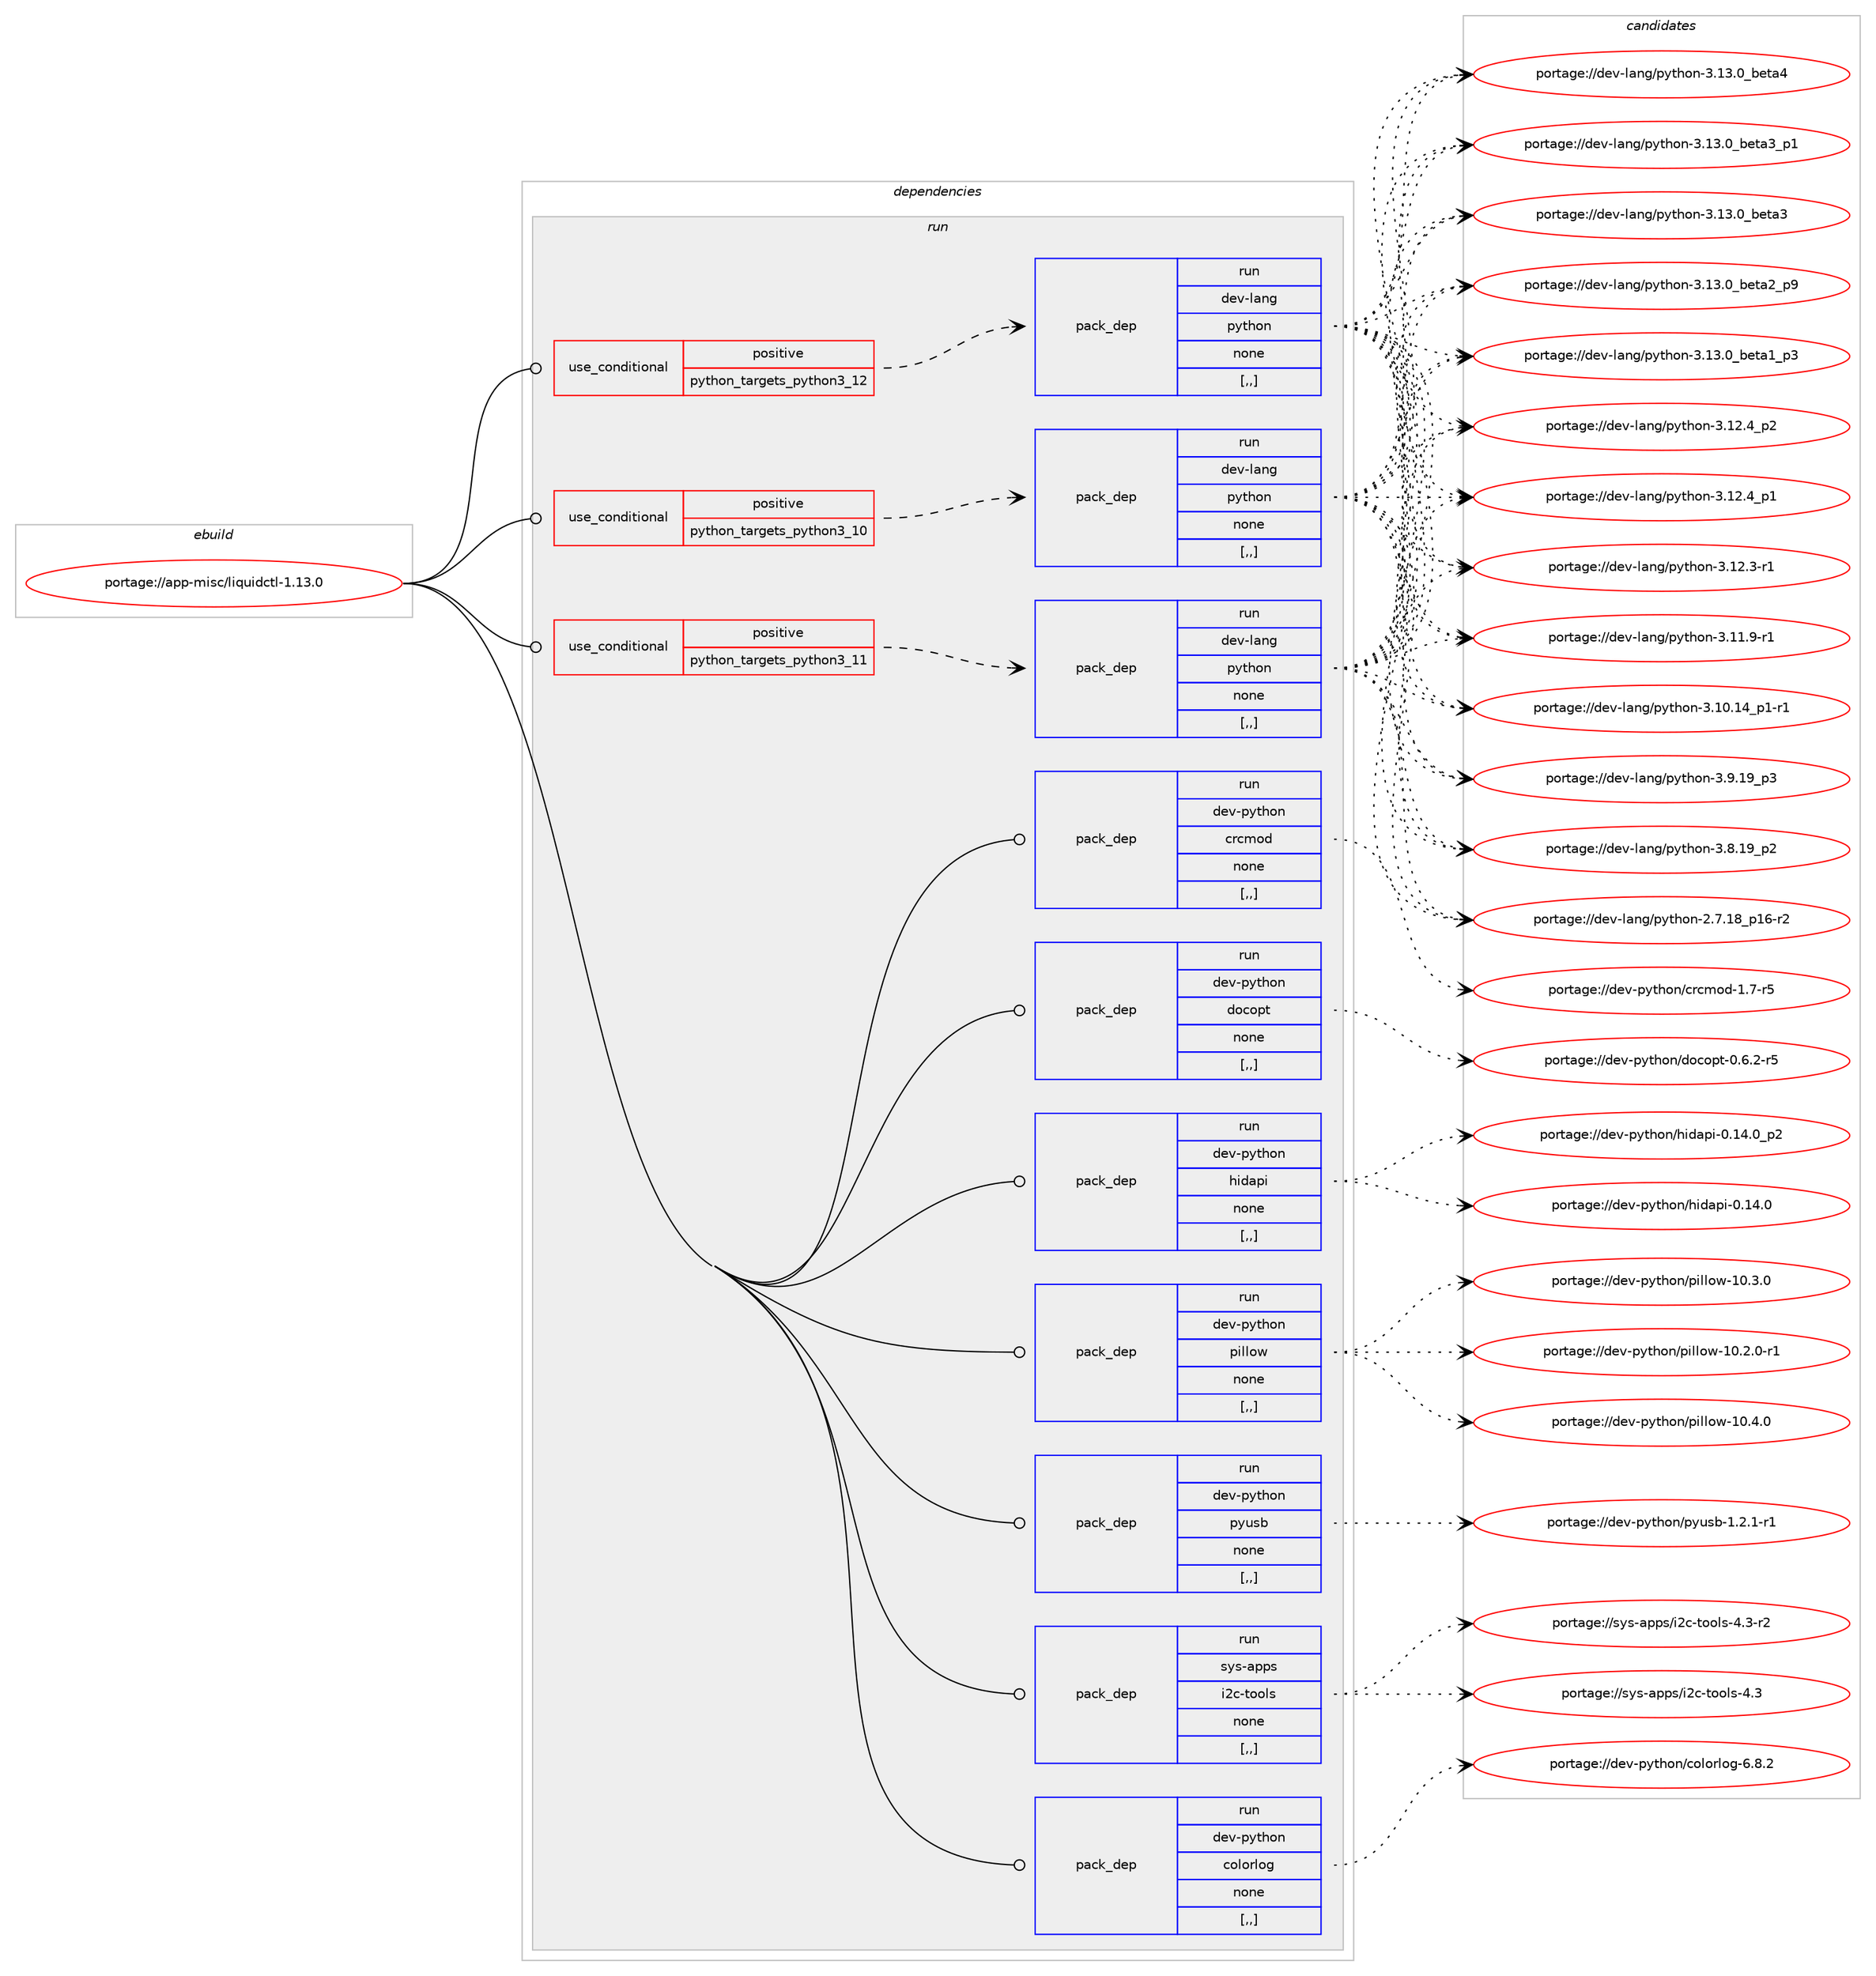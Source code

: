 digraph prolog {

# *************
# Graph options
# *************

newrank=true;
concentrate=true;
compound=true;
graph [rankdir=LR,fontname=Helvetica,fontsize=10,ranksep=1.5];#, ranksep=2.5, nodesep=0.2];
edge  [arrowhead=vee];
node  [fontname=Helvetica,fontsize=10];

# **********
# The ebuild
# **********

subgraph cluster_leftcol {
color=gray;
label=<<i>ebuild</i>>;
id [label="portage://app-misc/liquidctl-1.13.0", color=red, width=4, href="../app-misc/liquidctl-1.13.0.svg"];
}

# ****************
# The dependencies
# ****************

subgraph cluster_midcol {
color=gray;
label=<<i>dependencies</i>>;
subgraph cluster_compile {
fillcolor="#eeeeee";
style=filled;
label=<<i>compile</i>>;
}
subgraph cluster_compileandrun {
fillcolor="#eeeeee";
style=filled;
label=<<i>compile and run</i>>;
}
subgraph cluster_run {
fillcolor="#eeeeee";
style=filled;
label=<<i>run</i>>;
subgraph cond12312 {
dependency42460 [label=<<TABLE BORDER="0" CELLBORDER="1" CELLSPACING="0" CELLPADDING="4"><TR><TD ROWSPAN="3" CELLPADDING="10">use_conditional</TD></TR><TR><TD>positive</TD></TR><TR><TD>python_targets_python3_10</TD></TR></TABLE>>, shape=none, color=red];
subgraph pack29749 {
dependency42461 [label=<<TABLE BORDER="0" CELLBORDER="1" CELLSPACING="0" CELLPADDING="4" WIDTH="220"><TR><TD ROWSPAN="6" CELLPADDING="30">pack_dep</TD></TR><TR><TD WIDTH="110">run</TD></TR><TR><TD>dev-lang</TD></TR><TR><TD>python</TD></TR><TR><TD>none</TD></TR><TR><TD>[,,]</TD></TR></TABLE>>, shape=none, color=blue];
}
dependency42460:e -> dependency42461:w [weight=20,style="dashed",arrowhead="vee"];
}
id:e -> dependency42460:w [weight=20,style="solid",arrowhead="odot"];
subgraph cond12313 {
dependency42462 [label=<<TABLE BORDER="0" CELLBORDER="1" CELLSPACING="0" CELLPADDING="4"><TR><TD ROWSPAN="3" CELLPADDING="10">use_conditional</TD></TR><TR><TD>positive</TD></TR><TR><TD>python_targets_python3_11</TD></TR></TABLE>>, shape=none, color=red];
subgraph pack29750 {
dependency42463 [label=<<TABLE BORDER="0" CELLBORDER="1" CELLSPACING="0" CELLPADDING="4" WIDTH="220"><TR><TD ROWSPAN="6" CELLPADDING="30">pack_dep</TD></TR><TR><TD WIDTH="110">run</TD></TR><TR><TD>dev-lang</TD></TR><TR><TD>python</TD></TR><TR><TD>none</TD></TR><TR><TD>[,,]</TD></TR></TABLE>>, shape=none, color=blue];
}
dependency42462:e -> dependency42463:w [weight=20,style="dashed",arrowhead="vee"];
}
id:e -> dependency42462:w [weight=20,style="solid",arrowhead="odot"];
subgraph cond12314 {
dependency42464 [label=<<TABLE BORDER="0" CELLBORDER="1" CELLSPACING="0" CELLPADDING="4"><TR><TD ROWSPAN="3" CELLPADDING="10">use_conditional</TD></TR><TR><TD>positive</TD></TR><TR><TD>python_targets_python3_12</TD></TR></TABLE>>, shape=none, color=red];
subgraph pack29751 {
dependency42465 [label=<<TABLE BORDER="0" CELLBORDER="1" CELLSPACING="0" CELLPADDING="4" WIDTH="220"><TR><TD ROWSPAN="6" CELLPADDING="30">pack_dep</TD></TR><TR><TD WIDTH="110">run</TD></TR><TR><TD>dev-lang</TD></TR><TR><TD>python</TD></TR><TR><TD>none</TD></TR><TR><TD>[,,]</TD></TR></TABLE>>, shape=none, color=blue];
}
dependency42464:e -> dependency42465:w [weight=20,style="dashed",arrowhead="vee"];
}
id:e -> dependency42464:w [weight=20,style="solid",arrowhead="odot"];
subgraph pack29752 {
dependency42466 [label=<<TABLE BORDER="0" CELLBORDER="1" CELLSPACING="0" CELLPADDING="4" WIDTH="220"><TR><TD ROWSPAN="6" CELLPADDING="30">pack_dep</TD></TR><TR><TD WIDTH="110">run</TD></TR><TR><TD>dev-python</TD></TR><TR><TD>colorlog</TD></TR><TR><TD>none</TD></TR><TR><TD>[,,]</TD></TR></TABLE>>, shape=none, color=blue];
}
id:e -> dependency42466:w [weight=20,style="solid",arrowhead="odot"];
subgraph pack29753 {
dependency42467 [label=<<TABLE BORDER="0" CELLBORDER="1" CELLSPACING="0" CELLPADDING="4" WIDTH="220"><TR><TD ROWSPAN="6" CELLPADDING="30">pack_dep</TD></TR><TR><TD WIDTH="110">run</TD></TR><TR><TD>dev-python</TD></TR><TR><TD>crcmod</TD></TR><TR><TD>none</TD></TR><TR><TD>[,,]</TD></TR></TABLE>>, shape=none, color=blue];
}
id:e -> dependency42467:w [weight=20,style="solid",arrowhead="odot"];
subgraph pack29754 {
dependency42468 [label=<<TABLE BORDER="0" CELLBORDER="1" CELLSPACING="0" CELLPADDING="4" WIDTH="220"><TR><TD ROWSPAN="6" CELLPADDING="30">pack_dep</TD></TR><TR><TD WIDTH="110">run</TD></TR><TR><TD>dev-python</TD></TR><TR><TD>docopt</TD></TR><TR><TD>none</TD></TR><TR><TD>[,,]</TD></TR></TABLE>>, shape=none, color=blue];
}
id:e -> dependency42468:w [weight=20,style="solid",arrowhead="odot"];
subgraph pack29755 {
dependency42469 [label=<<TABLE BORDER="0" CELLBORDER="1" CELLSPACING="0" CELLPADDING="4" WIDTH="220"><TR><TD ROWSPAN="6" CELLPADDING="30">pack_dep</TD></TR><TR><TD WIDTH="110">run</TD></TR><TR><TD>dev-python</TD></TR><TR><TD>hidapi</TD></TR><TR><TD>none</TD></TR><TR><TD>[,,]</TD></TR></TABLE>>, shape=none, color=blue];
}
id:e -> dependency42469:w [weight=20,style="solid",arrowhead="odot"];
subgraph pack29756 {
dependency42470 [label=<<TABLE BORDER="0" CELLBORDER="1" CELLSPACING="0" CELLPADDING="4" WIDTH="220"><TR><TD ROWSPAN="6" CELLPADDING="30">pack_dep</TD></TR><TR><TD WIDTH="110">run</TD></TR><TR><TD>dev-python</TD></TR><TR><TD>pillow</TD></TR><TR><TD>none</TD></TR><TR><TD>[,,]</TD></TR></TABLE>>, shape=none, color=blue];
}
id:e -> dependency42470:w [weight=20,style="solid",arrowhead="odot"];
subgraph pack29757 {
dependency42471 [label=<<TABLE BORDER="0" CELLBORDER="1" CELLSPACING="0" CELLPADDING="4" WIDTH="220"><TR><TD ROWSPAN="6" CELLPADDING="30">pack_dep</TD></TR><TR><TD WIDTH="110">run</TD></TR><TR><TD>dev-python</TD></TR><TR><TD>pyusb</TD></TR><TR><TD>none</TD></TR><TR><TD>[,,]</TD></TR></TABLE>>, shape=none, color=blue];
}
id:e -> dependency42471:w [weight=20,style="solid",arrowhead="odot"];
subgraph pack29758 {
dependency42472 [label=<<TABLE BORDER="0" CELLBORDER="1" CELLSPACING="0" CELLPADDING="4" WIDTH="220"><TR><TD ROWSPAN="6" CELLPADDING="30">pack_dep</TD></TR><TR><TD WIDTH="110">run</TD></TR><TR><TD>sys-apps</TD></TR><TR><TD>i2c-tools</TD></TR><TR><TD>none</TD></TR><TR><TD>[,,]</TD></TR></TABLE>>, shape=none, color=blue];
}
id:e -> dependency42472:w [weight=20,style="solid",arrowhead="odot"];
}
}

# **************
# The candidates
# **************

subgraph cluster_choices {
rank=same;
color=gray;
label=<<i>candidates</i>>;

subgraph choice29749 {
color=black;
nodesep=1;
choice1001011184510897110103471121211161041111104551464951464895981011169752 [label="portage://dev-lang/python-3.13.0_beta4", color=red, width=4,href="../dev-lang/python-3.13.0_beta4.svg"];
choice10010111845108971101034711212111610411111045514649514648959810111697519511249 [label="portage://dev-lang/python-3.13.0_beta3_p1", color=red, width=4,href="../dev-lang/python-3.13.0_beta3_p1.svg"];
choice1001011184510897110103471121211161041111104551464951464895981011169751 [label="portage://dev-lang/python-3.13.0_beta3", color=red, width=4,href="../dev-lang/python-3.13.0_beta3.svg"];
choice10010111845108971101034711212111610411111045514649514648959810111697509511257 [label="portage://dev-lang/python-3.13.0_beta2_p9", color=red, width=4,href="../dev-lang/python-3.13.0_beta2_p9.svg"];
choice10010111845108971101034711212111610411111045514649514648959810111697499511251 [label="portage://dev-lang/python-3.13.0_beta1_p3", color=red, width=4,href="../dev-lang/python-3.13.0_beta1_p3.svg"];
choice100101118451089711010347112121116104111110455146495046529511250 [label="portage://dev-lang/python-3.12.4_p2", color=red, width=4,href="../dev-lang/python-3.12.4_p2.svg"];
choice100101118451089711010347112121116104111110455146495046529511249 [label="portage://dev-lang/python-3.12.4_p1", color=red, width=4,href="../dev-lang/python-3.12.4_p1.svg"];
choice100101118451089711010347112121116104111110455146495046514511449 [label="portage://dev-lang/python-3.12.3-r1", color=red, width=4,href="../dev-lang/python-3.12.3-r1.svg"];
choice100101118451089711010347112121116104111110455146494946574511449 [label="portage://dev-lang/python-3.11.9-r1", color=red, width=4,href="../dev-lang/python-3.11.9-r1.svg"];
choice100101118451089711010347112121116104111110455146494846495295112494511449 [label="portage://dev-lang/python-3.10.14_p1-r1", color=red, width=4,href="../dev-lang/python-3.10.14_p1-r1.svg"];
choice100101118451089711010347112121116104111110455146574649579511251 [label="portage://dev-lang/python-3.9.19_p3", color=red, width=4,href="../dev-lang/python-3.9.19_p3.svg"];
choice100101118451089711010347112121116104111110455146564649579511250 [label="portage://dev-lang/python-3.8.19_p2", color=red, width=4,href="../dev-lang/python-3.8.19_p2.svg"];
choice100101118451089711010347112121116104111110455046554649569511249544511450 [label="portage://dev-lang/python-2.7.18_p16-r2", color=red, width=4,href="../dev-lang/python-2.7.18_p16-r2.svg"];
dependency42461:e -> choice1001011184510897110103471121211161041111104551464951464895981011169752:w [style=dotted,weight="100"];
dependency42461:e -> choice10010111845108971101034711212111610411111045514649514648959810111697519511249:w [style=dotted,weight="100"];
dependency42461:e -> choice1001011184510897110103471121211161041111104551464951464895981011169751:w [style=dotted,weight="100"];
dependency42461:e -> choice10010111845108971101034711212111610411111045514649514648959810111697509511257:w [style=dotted,weight="100"];
dependency42461:e -> choice10010111845108971101034711212111610411111045514649514648959810111697499511251:w [style=dotted,weight="100"];
dependency42461:e -> choice100101118451089711010347112121116104111110455146495046529511250:w [style=dotted,weight="100"];
dependency42461:e -> choice100101118451089711010347112121116104111110455146495046529511249:w [style=dotted,weight="100"];
dependency42461:e -> choice100101118451089711010347112121116104111110455146495046514511449:w [style=dotted,weight="100"];
dependency42461:e -> choice100101118451089711010347112121116104111110455146494946574511449:w [style=dotted,weight="100"];
dependency42461:e -> choice100101118451089711010347112121116104111110455146494846495295112494511449:w [style=dotted,weight="100"];
dependency42461:e -> choice100101118451089711010347112121116104111110455146574649579511251:w [style=dotted,weight="100"];
dependency42461:e -> choice100101118451089711010347112121116104111110455146564649579511250:w [style=dotted,weight="100"];
dependency42461:e -> choice100101118451089711010347112121116104111110455046554649569511249544511450:w [style=dotted,weight="100"];
}
subgraph choice29750 {
color=black;
nodesep=1;
choice1001011184510897110103471121211161041111104551464951464895981011169752 [label="portage://dev-lang/python-3.13.0_beta4", color=red, width=4,href="../dev-lang/python-3.13.0_beta4.svg"];
choice10010111845108971101034711212111610411111045514649514648959810111697519511249 [label="portage://dev-lang/python-3.13.0_beta3_p1", color=red, width=4,href="../dev-lang/python-3.13.0_beta3_p1.svg"];
choice1001011184510897110103471121211161041111104551464951464895981011169751 [label="portage://dev-lang/python-3.13.0_beta3", color=red, width=4,href="../dev-lang/python-3.13.0_beta3.svg"];
choice10010111845108971101034711212111610411111045514649514648959810111697509511257 [label="portage://dev-lang/python-3.13.0_beta2_p9", color=red, width=4,href="../dev-lang/python-3.13.0_beta2_p9.svg"];
choice10010111845108971101034711212111610411111045514649514648959810111697499511251 [label="portage://dev-lang/python-3.13.0_beta1_p3", color=red, width=4,href="../dev-lang/python-3.13.0_beta1_p3.svg"];
choice100101118451089711010347112121116104111110455146495046529511250 [label="portage://dev-lang/python-3.12.4_p2", color=red, width=4,href="../dev-lang/python-3.12.4_p2.svg"];
choice100101118451089711010347112121116104111110455146495046529511249 [label="portage://dev-lang/python-3.12.4_p1", color=red, width=4,href="../dev-lang/python-3.12.4_p1.svg"];
choice100101118451089711010347112121116104111110455146495046514511449 [label="portage://dev-lang/python-3.12.3-r1", color=red, width=4,href="../dev-lang/python-3.12.3-r1.svg"];
choice100101118451089711010347112121116104111110455146494946574511449 [label="portage://dev-lang/python-3.11.9-r1", color=red, width=4,href="../dev-lang/python-3.11.9-r1.svg"];
choice100101118451089711010347112121116104111110455146494846495295112494511449 [label="portage://dev-lang/python-3.10.14_p1-r1", color=red, width=4,href="../dev-lang/python-3.10.14_p1-r1.svg"];
choice100101118451089711010347112121116104111110455146574649579511251 [label="portage://dev-lang/python-3.9.19_p3", color=red, width=4,href="../dev-lang/python-3.9.19_p3.svg"];
choice100101118451089711010347112121116104111110455146564649579511250 [label="portage://dev-lang/python-3.8.19_p2", color=red, width=4,href="../dev-lang/python-3.8.19_p2.svg"];
choice100101118451089711010347112121116104111110455046554649569511249544511450 [label="portage://dev-lang/python-2.7.18_p16-r2", color=red, width=4,href="../dev-lang/python-2.7.18_p16-r2.svg"];
dependency42463:e -> choice1001011184510897110103471121211161041111104551464951464895981011169752:w [style=dotted,weight="100"];
dependency42463:e -> choice10010111845108971101034711212111610411111045514649514648959810111697519511249:w [style=dotted,weight="100"];
dependency42463:e -> choice1001011184510897110103471121211161041111104551464951464895981011169751:w [style=dotted,weight="100"];
dependency42463:e -> choice10010111845108971101034711212111610411111045514649514648959810111697509511257:w [style=dotted,weight="100"];
dependency42463:e -> choice10010111845108971101034711212111610411111045514649514648959810111697499511251:w [style=dotted,weight="100"];
dependency42463:e -> choice100101118451089711010347112121116104111110455146495046529511250:w [style=dotted,weight="100"];
dependency42463:e -> choice100101118451089711010347112121116104111110455146495046529511249:w [style=dotted,weight="100"];
dependency42463:e -> choice100101118451089711010347112121116104111110455146495046514511449:w [style=dotted,weight="100"];
dependency42463:e -> choice100101118451089711010347112121116104111110455146494946574511449:w [style=dotted,weight="100"];
dependency42463:e -> choice100101118451089711010347112121116104111110455146494846495295112494511449:w [style=dotted,weight="100"];
dependency42463:e -> choice100101118451089711010347112121116104111110455146574649579511251:w [style=dotted,weight="100"];
dependency42463:e -> choice100101118451089711010347112121116104111110455146564649579511250:w [style=dotted,weight="100"];
dependency42463:e -> choice100101118451089711010347112121116104111110455046554649569511249544511450:w [style=dotted,weight="100"];
}
subgraph choice29751 {
color=black;
nodesep=1;
choice1001011184510897110103471121211161041111104551464951464895981011169752 [label="portage://dev-lang/python-3.13.0_beta4", color=red, width=4,href="../dev-lang/python-3.13.0_beta4.svg"];
choice10010111845108971101034711212111610411111045514649514648959810111697519511249 [label="portage://dev-lang/python-3.13.0_beta3_p1", color=red, width=4,href="../dev-lang/python-3.13.0_beta3_p1.svg"];
choice1001011184510897110103471121211161041111104551464951464895981011169751 [label="portage://dev-lang/python-3.13.0_beta3", color=red, width=4,href="../dev-lang/python-3.13.0_beta3.svg"];
choice10010111845108971101034711212111610411111045514649514648959810111697509511257 [label="portage://dev-lang/python-3.13.0_beta2_p9", color=red, width=4,href="../dev-lang/python-3.13.0_beta2_p9.svg"];
choice10010111845108971101034711212111610411111045514649514648959810111697499511251 [label="portage://dev-lang/python-3.13.0_beta1_p3", color=red, width=4,href="../dev-lang/python-3.13.0_beta1_p3.svg"];
choice100101118451089711010347112121116104111110455146495046529511250 [label="portage://dev-lang/python-3.12.4_p2", color=red, width=4,href="../dev-lang/python-3.12.4_p2.svg"];
choice100101118451089711010347112121116104111110455146495046529511249 [label="portage://dev-lang/python-3.12.4_p1", color=red, width=4,href="../dev-lang/python-3.12.4_p1.svg"];
choice100101118451089711010347112121116104111110455146495046514511449 [label="portage://dev-lang/python-3.12.3-r1", color=red, width=4,href="../dev-lang/python-3.12.3-r1.svg"];
choice100101118451089711010347112121116104111110455146494946574511449 [label="portage://dev-lang/python-3.11.9-r1", color=red, width=4,href="../dev-lang/python-3.11.9-r1.svg"];
choice100101118451089711010347112121116104111110455146494846495295112494511449 [label="portage://dev-lang/python-3.10.14_p1-r1", color=red, width=4,href="../dev-lang/python-3.10.14_p1-r1.svg"];
choice100101118451089711010347112121116104111110455146574649579511251 [label="portage://dev-lang/python-3.9.19_p3", color=red, width=4,href="../dev-lang/python-3.9.19_p3.svg"];
choice100101118451089711010347112121116104111110455146564649579511250 [label="portage://dev-lang/python-3.8.19_p2", color=red, width=4,href="../dev-lang/python-3.8.19_p2.svg"];
choice100101118451089711010347112121116104111110455046554649569511249544511450 [label="portage://dev-lang/python-2.7.18_p16-r2", color=red, width=4,href="../dev-lang/python-2.7.18_p16-r2.svg"];
dependency42465:e -> choice1001011184510897110103471121211161041111104551464951464895981011169752:w [style=dotted,weight="100"];
dependency42465:e -> choice10010111845108971101034711212111610411111045514649514648959810111697519511249:w [style=dotted,weight="100"];
dependency42465:e -> choice1001011184510897110103471121211161041111104551464951464895981011169751:w [style=dotted,weight="100"];
dependency42465:e -> choice10010111845108971101034711212111610411111045514649514648959810111697509511257:w [style=dotted,weight="100"];
dependency42465:e -> choice10010111845108971101034711212111610411111045514649514648959810111697499511251:w [style=dotted,weight="100"];
dependency42465:e -> choice100101118451089711010347112121116104111110455146495046529511250:w [style=dotted,weight="100"];
dependency42465:e -> choice100101118451089711010347112121116104111110455146495046529511249:w [style=dotted,weight="100"];
dependency42465:e -> choice100101118451089711010347112121116104111110455146495046514511449:w [style=dotted,weight="100"];
dependency42465:e -> choice100101118451089711010347112121116104111110455146494946574511449:w [style=dotted,weight="100"];
dependency42465:e -> choice100101118451089711010347112121116104111110455146494846495295112494511449:w [style=dotted,weight="100"];
dependency42465:e -> choice100101118451089711010347112121116104111110455146574649579511251:w [style=dotted,weight="100"];
dependency42465:e -> choice100101118451089711010347112121116104111110455146564649579511250:w [style=dotted,weight="100"];
dependency42465:e -> choice100101118451089711010347112121116104111110455046554649569511249544511450:w [style=dotted,weight="100"];
}
subgraph choice29752 {
color=black;
nodesep=1;
choice100101118451121211161041111104799111108111114108111103455446564650 [label="portage://dev-python/colorlog-6.8.2", color=red, width=4,href="../dev-python/colorlog-6.8.2.svg"];
dependency42466:e -> choice100101118451121211161041111104799111108111114108111103455446564650:w [style=dotted,weight="100"];
}
subgraph choice29753 {
color=black;
nodesep=1;
choice10010111845112121116104111110479911499109111100454946554511453 [label="portage://dev-python/crcmod-1.7-r5", color=red, width=4,href="../dev-python/crcmod-1.7-r5.svg"];
dependency42467:e -> choice10010111845112121116104111110479911499109111100454946554511453:w [style=dotted,weight="100"];
}
subgraph choice29754 {
color=black;
nodesep=1;
choice1001011184511212111610411111047100111991111121164548465446504511453 [label="portage://dev-python/docopt-0.6.2-r5", color=red, width=4,href="../dev-python/docopt-0.6.2-r5.svg"];
dependency42468:e -> choice1001011184511212111610411111047100111991111121164548465446504511453:w [style=dotted,weight="100"];
}
subgraph choice29755 {
color=black;
nodesep=1;
choice100101118451121211161041111104710410510097112105454846495246489511250 [label="portage://dev-python/hidapi-0.14.0_p2", color=red, width=4,href="../dev-python/hidapi-0.14.0_p2.svg"];
choice10010111845112121116104111110471041051009711210545484649524648 [label="portage://dev-python/hidapi-0.14.0", color=red, width=4,href="../dev-python/hidapi-0.14.0.svg"];
dependency42469:e -> choice100101118451121211161041111104710410510097112105454846495246489511250:w [style=dotted,weight="100"];
dependency42469:e -> choice10010111845112121116104111110471041051009711210545484649524648:w [style=dotted,weight="100"];
}
subgraph choice29756 {
color=black;
nodesep=1;
choice100101118451121211161041111104711210510810811111945494846524648 [label="portage://dev-python/pillow-10.4.0", color=red, width=4,href="../dev-python/pillow-10.4.0.svg"];
choice100101118451121211161041111104711210510810811111945494846514648 [label="portage://dev-python/pillow-10.3.0", color=red, width=4,href="../dev-python/pillow-10.3.0.svg"];
choice1001011184511212111610411111047112105108108111119454948465046484511449 [label="portage://dev-python/pillow-10.2.0-r1", color=red, width=4,href="../dev-python/pillow-10.2.0-r1.svg"];
dependency42470:e -> choice100101118451121211161041111104711210510810811111945494846524648:w [style=dotted,weight="100"];
dependency42470:e -> choice100101118451121211161041111104711210510810811111945494846514648:w [style=dotted,weight="100"];
dependency42470:e -> choice1001011184511212111610411111047112105108108111119454948465046484511449:w [style=dotted,weight="100"];
}
subgraph choice29757 {
color=black;
nodesep=1;
choice1001011184511212111610411111047112121117115984549465046494511449 [label="portage://dev-python/pyusb-1.2.1-r1", color=red, width=4,href="../dev-python/pyusb-1.2.1-r1.svg"];
dependency42471:e -> choice1001011184511212111610411111047112121117115984549465046494511449:w [style=dotted,weight="100"];
}
subgraph choice29758 {
color=black;
nodesep=1;
choice115121115459711211211547105509945116111111108115455246514511450 [label="portage://sys-apps/i2c-tools-4.3-r2", color=red, width=4,href="../sys-apps/i2c-tools-4.3-r2.svg"];
choice11512111545971121121154710550994511611111110811545524651 [label="portage://sys-apps/i2c-tools-4.3", color=red, width=4,href="../sys-apps/i2c-tools-4.3.svg"];
dependency42472:e -> choice115121115459711211211547105509945116111111108115455246514511450:w [style=dotted,weight="100"];
dependency42472:e -> choice11512111545971121121154710550994511611111110811545524651:w [style=dotted,weight="100"];
}
}

}

